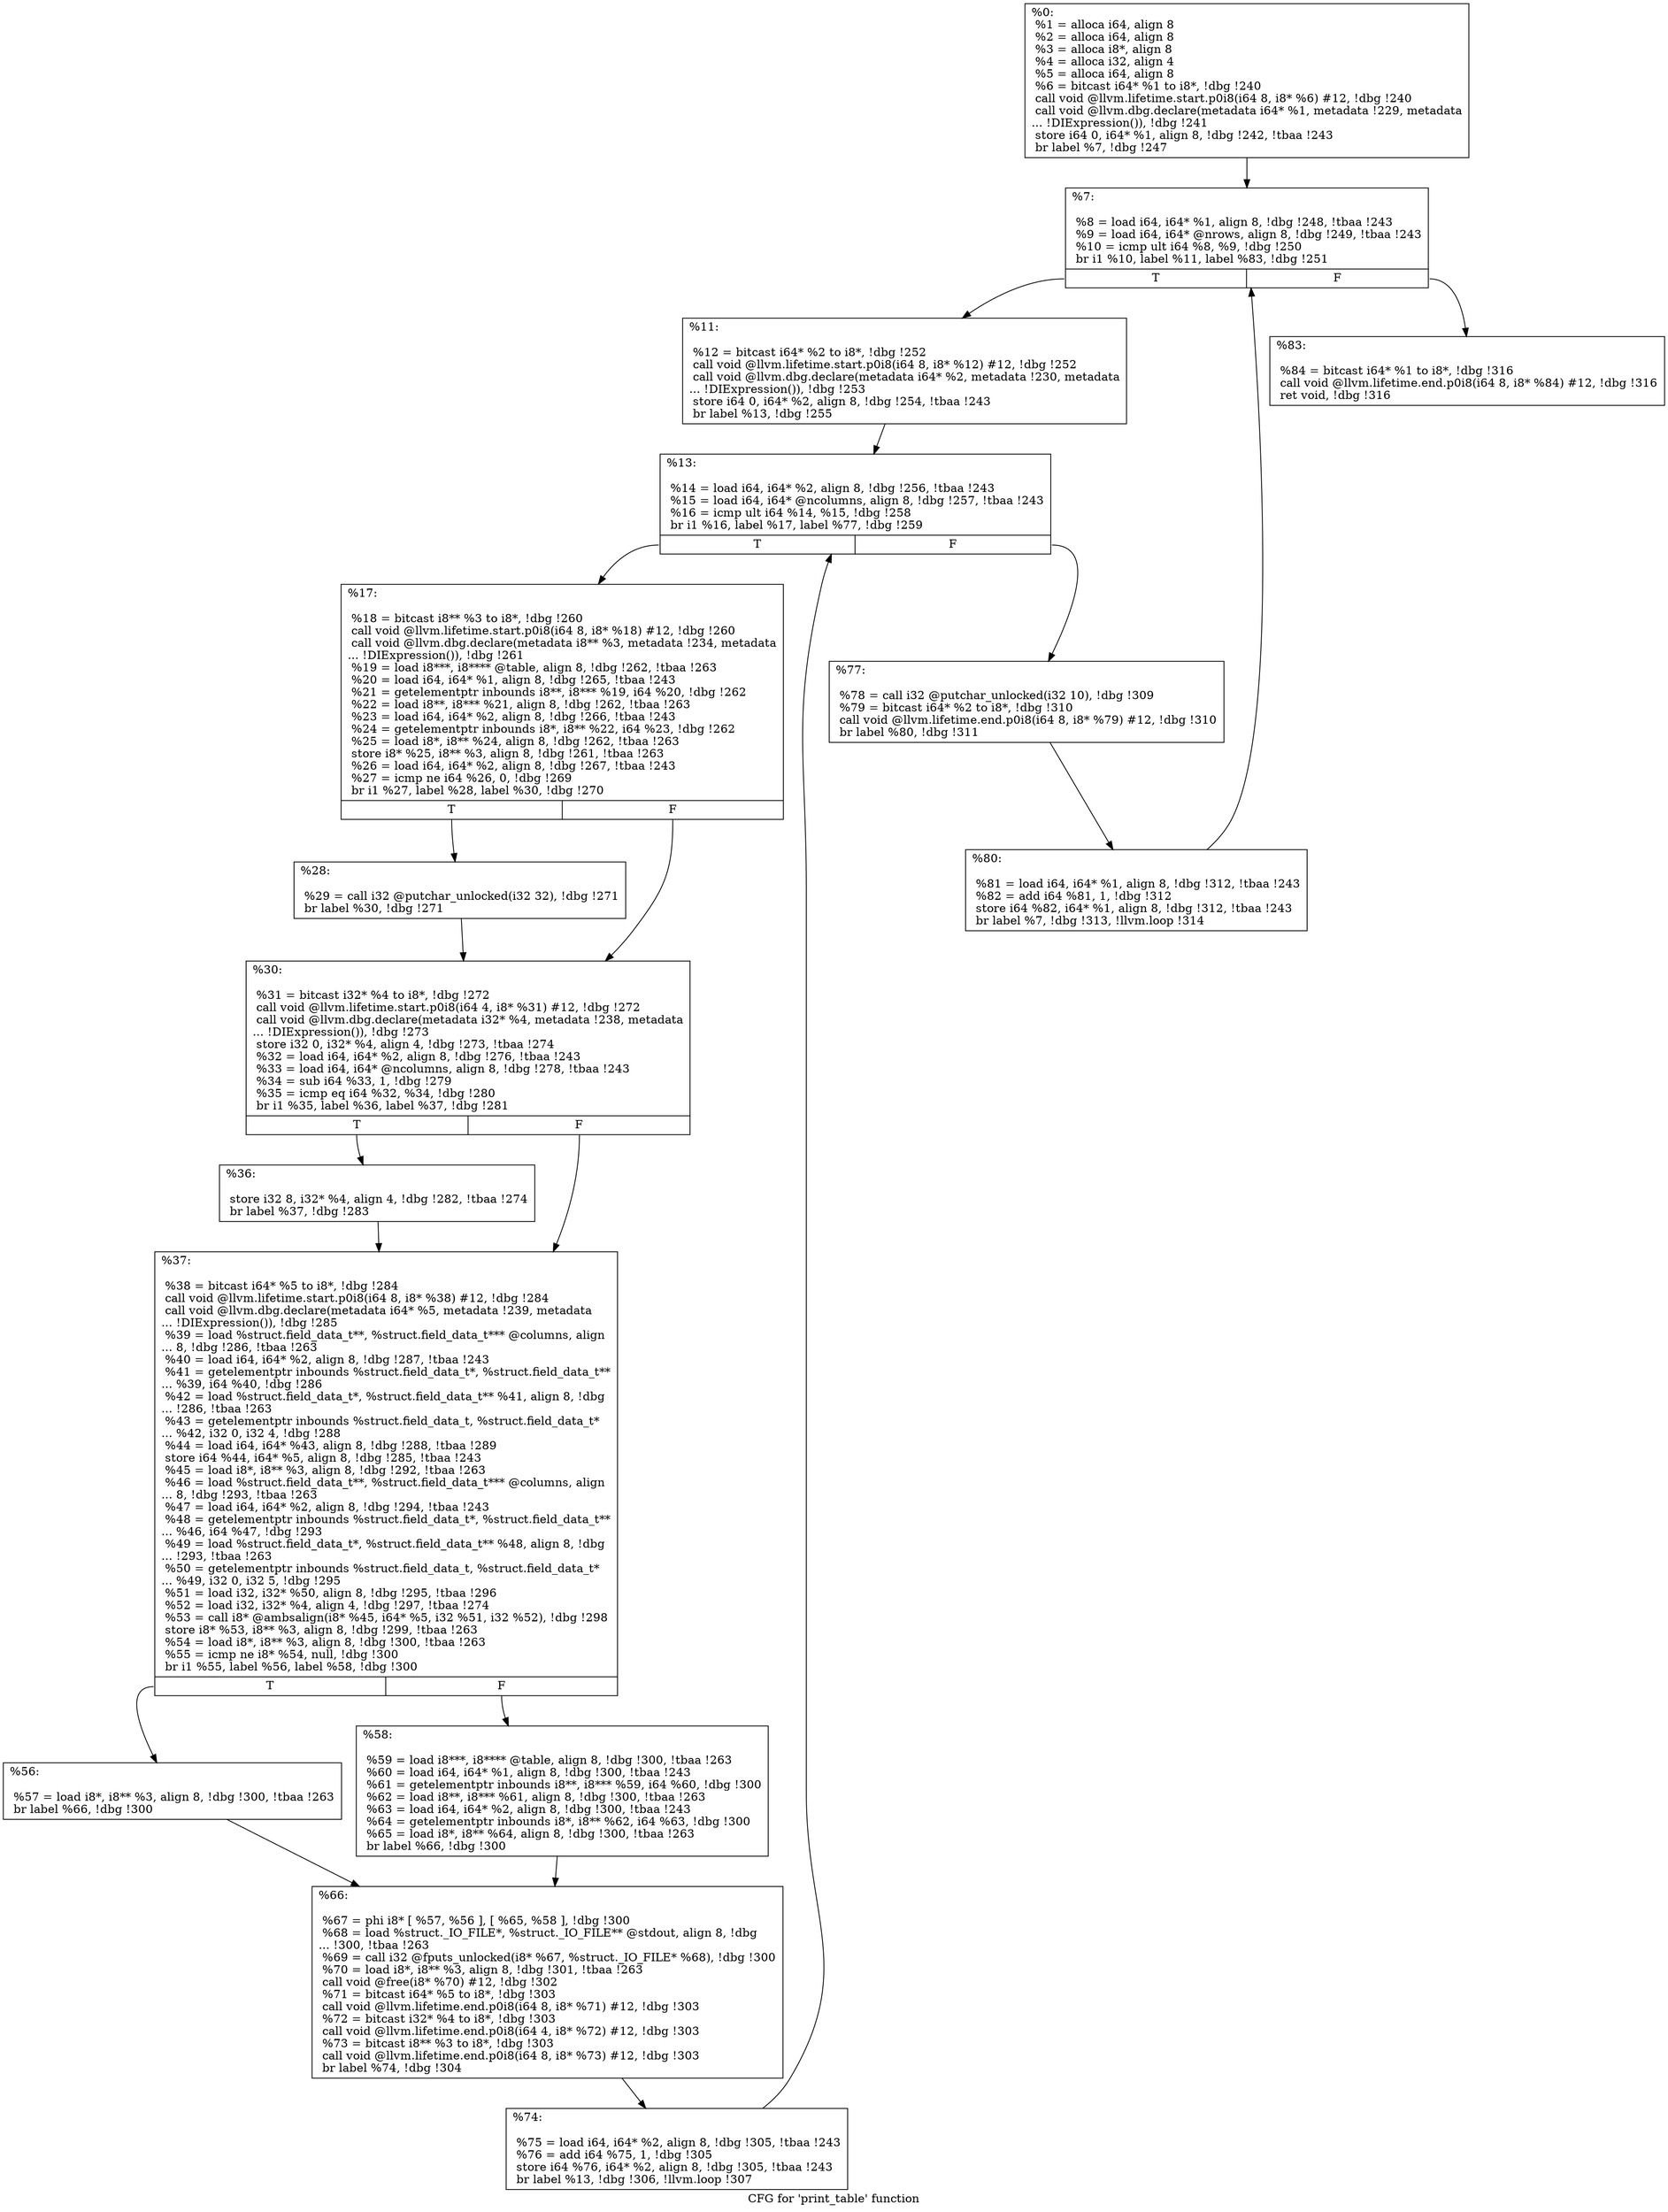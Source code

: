 digraph "CFG for 'print_table' function" {
	label="CFG for 'print_table' function";

	Node0xcc3050 [shape=record,label="{%0:\l  %1 = alloca i64, align 8\l  %2 = alloca i64, align 8\l  %3 = alloca i8*, align 8\l  %4 = alloca i32, align 4\l  %5 = alloca i64, align 8\l  %6 = bitcast i64* %1 to i8*, !dbg !240\l  call void @llvm.lifetime.start.p0i8(i64 8, i8* %6) #12, !dbg !240\l  call void @llvm.dbg.declare(metadata i64* %1, metadata !229, metadata\l... !DIExpression()), !dbg !241\l  store i64 0, i64* %1, align 8, !dbg !242, !tbaa !243\l  br label %7, !dbg !247\l}"];
	Node0xcc3050 -> Node0xcc3130;
	Node0xcc3130 [shape=record,label="{%7:\l\l  %8 = load i64, i64* %1, align 8, !dbg !248, !tbaa !243\l  %9 = load i64, i64* @nrows, align 8, !dbg !249, !tbaa !243\l  %10 = icmp ult i64 %8, %9, !dbg !250\l  br i1 %10, label %11, label %83, !dbg !251\l|{<s0>T|<s1>F}}"];
	Node0xcc3130:s0 -> Node0xcc3180;
	Node0xcc3130:s1 -> Node0xcc3590;
	Node0xcc3180 [shape=record,label="{%11:\l\l  %12 = bitcast i64* %2 to i8*, !dbg !252\l  call void @llvm.lifetime.start.p0i8(i64 8, i8* %12) #12, !dbg !252\l  call void @llvm.dbg.declare(metadata i64* %2, metadata !230, metadata\l... !DIExpression()), !dbg !253\l  store i64 0, i64* %2, align 8, !dbg !254, !tbaa !243\l  br label %13, !dbg !255\l}"];
	Node0xcc3180 -> Node0xcc31d0;
	Node0xcc31d0 [shape=record,label="{%13:\l\l  %14 = load i64, i64* %2, align 8, !dbg !256, !tbaa !243\l  %15 = load i64, i64* @ncolumns, align 8, !dbg !257, !tbaa !243\l  %16 = icmp ult i64 %14, %15, !dbg !258\l  br i1 %16, label %17, label %77, !dbg !259\l|{<s0>T|<s1>F}}"];
	Node0xcc31d0:s0 -> Node0xcc3220;
	Node0xcc31d0:s1 -> Node0xcc34f0;
	Node0xcc3220 [shape=record,label="{%17:\l\l  %18 = bitcast i8** %3 to i8*, !dbg !260\l  call void @llvm.lifetime.start.p0i8(i64 8, i8* %18) #12, !dbg !260\l  call void @llvm.dbg.declare(metadata i8** %3, metadata !234, metadata\l... !DIExpression()), !dbg !261\l  %19 = load i8***, i8**** @table, align 8, !dbg !262, !tbaa !263\l  %20 = load i64, i64* %1, align 8, !dbg !265, !tbaa !243\l  %21 = getelementptr inbounds i8**, i8*** %19, i64 %20, !dbg !262\l  %22 = load i8**, i8*** %21, align 8, !dbg !262, !tbaa !263\l  %23 = load i64, i64* %2, align 8, !dbg !266, !tbaa !243\l  %24 = getelementptr inbounds i8*, i8** %22, i64 %23, !dbg !262\l  %25 = load i8*, i8** %24, align 8, !dbg !262, !tbaa !263\l  store i8* %25, i8** %3, align 8, !dbg !261, !tbaa !263\l  %26 = load i64, i64* %2, align 8, !dbg !267, !tbaa !243\l  %27 = icmp ne i64 %26, 0, !dbg !269\l  br i1 %27, label %28, label %30, !dbg !270\l|{<s0>T|<s1>F}}"];
	Node0xcc3220:s0 -> Node0xcc3270;
	Node0xcc3220:s1 -> Node0xcc32c0;
	Node0xcc3270 [shape=record,label="{%28:\l\l  %29 = call i32 @putchar_unlocked(i32 32), !dbg !271\l  br label %30, !dbg !271\l}"];
	Node0xcc3270 -> Node0xcc32c0;
	Node0xcc32c0 [shape=record,label="{%30:\l\l  %31 = bitcast i32* %4 to i8*, !dbg !272\l  call void @llvm.lifetime.start.p0i8(i64 4, i8* %31) #12, !dbg !272\l  call void @llvm.dbg.declare(metadata i32* %4, metadata !238, metadata\l... !DIExpression()), !dbg !273\l  store i32 0, i32* %4, align 4, !dbg !273, !tbaa !274\l  %32 = load i64, i64* %2, align 8, !dbg !276, !tbaa !243\l  %33 = load i64, i64* @ncolumns, align 8, !dbg !278, !tbaa !243\l  %34 = sub i64 %33, 1, !dbg !279\l  %35 = icmp eq i64 %32, %34, !dbg !280\l  br i1 %35, label %36, label %37, !dbg !281\l|{<s0>T|<s1>F}}"];
	Node0xcc32c0:s0 -> Node0xcc3310;
	Node0xcc32c0:s1 -> Node0xcc3360;
	Node0xcc3310 [shape=record,label="{%36:\l\l  store i32 8, i32* %4, align 4, !dbg !282, !tbaa !274\l  br label %37, !dbg !283\l}"];
	Node0xcc3310 -> Node0xcc3360;
	Node0xcc3360 [shape=record,label="{%37:\l\l  %38 = bitcast i64* %5 to i8*, !dbg !284\l  call void @llvm.lifetime.start.p0i8(i64 8, i8* %38) #12, !dbg !284\l  call void @llvm.dbg.declare(metadata i64* %5, metadata !239, metadata\l... !DIExpression()), !dbg !285\l  %39 = load %struct.field_data_t**, %struct.field_data_t*** @columns, align\l... 8, !dbg !286, !tbaa !263\l  %40 = load i64, i64* %2, align 8, !dbg !287, !tbaa !243\l  %41 = getelementptr inbounds %struct.field_data_t*, %struct.field_data_t**\l... %39, i64 %40, !dbg !286\l  %42 = load %struct.field_data_t*, %struct.field_data_t** %41, align 8, !dbg\l... !286, !tbaa !263\l  %43 = getelementptr inbounds %struct.field_data_t, %struct.field_data_t*\l... %42, i32 0, i32 4, !dbg !288\l  %44 = load i64, i64* %43, align 8, !dbg !288, !tbaa !289\l  store i64 %44, i64* %5, align 8, !dbg !285, !tbaa !243\l  %45 = load i8*, i8** %3, align 8, !dbg !292, !tbaa !263\l  %46 = load %struct.field_data_t**, %struct.field_data_t*** @columns, align\l... 8, !dbg !293, !tbaa !263\l  %47 = load i64, i64* %2, align 8, !dbg !294, !tbaa !243\l  %48 = getelementptr inbounds %struct.field_data_t*, %struct.field_data_t**\l... %46, i64 %47, !dbg !293\l  %49 = load %struct.field_data_t*, %struct.field_data_t** %48, align 8, !dbg\l... !293, !tbaa !263\l  %50 = getelementptr inbounds %struct.field_data_t, %struct.field_data_t*\l... %49, i32 0, i32 5, !dbg !295\l  %51 = load i32, i32* %50, align 8, !dbg !295, !tbaa !296\l  %52 = load i32, i32* %4, align 4, !dbg !297, !tbaa !274\l  %53 = call i8* @ambsalign(i8* %45, i64* %5, i32 %51, i32 %52), !dbg !298\l  store i8* %53, i8** %3, align 8, !dbg !299, !tbaa !263\l  %54 = load i8*, i8** %3, align 8, !dbg !300, !tbaa !263\l  %55 = icmp ne i8* %54, null, !dbg !300\l  br i1 %55, label %56, label %58, !dbg !300\l|{<s0>T|<s1>F}}"];
	Node0xcc3360:s0 -> Node0xcc33b0;
	Node0xcc3360:s1 -> Node0xcc3400;
	Node0xcc33b0 [shape=record,label="{%56:\l\l  %57 = load i8*, i8** %3, align 8, !dbg !300, !tbaa !263\l  br label %66, !dbg !300\l}"];
	Node0xcc33b0 -> Node0xcc3450;
	Node0xcc3400 [shape=record,label="{%58:\l\l  %59 = load i8***, i8**** @table, align 8, !dbg !300, !tbaa !263\l  %60 = load i64, i64* %1, align 8, !dbg !300, !tbaa !243\l  %61 = getelementptr inbounds i8**, i8*** %59, i64 %60, !dbg !300\l  %62 = load i8**, i8*** %61, align 8, !dbg !300, !tbaa !263\l  %63 = load i64, i64* %2, align 8, !dbg !300, !tbaa !243\l  %64 = getelementptr inbounds i8*, i8** %62, i64 %63, !dbg !300\l  %65 = load i8*, i8** %64, align 8, !dbg !300, !tbaa !263\l  br label %66, !dbg !300\l}"];
	Node0xcc3400 -> Node0xcc3450;
	Node0xcc3450 [shape=record,label="{%66:\l\l  %67 = phi i8* [ %57, %56 ], [ %65, %58 ], !dbg !300\l  %68 = load %struct._IO_FILE*, %struct._IO_FILE** @stdout, align 8, !dbg\l... !300, !tbaa !263\l  %69 = call i32 @fputs_unlocked(i8* %67, %struct._IO_FILE* %68), !dbg !300\l  %70 = load i8*, i8** %3, align 8, !dbg !301, !tbaa !263\l  call void @free(i8* %70) #12, !dbg !302\l  %71 = bitcast i64* %5 to i8*, !dbg !303\l  call void @llvm.lifetime.end.p0i8(i64 8, i8* %71) #12, !dbg !303\l  %72 = bitcast i32* %4 to i8*, !dbg !303\l  call void @llvm.lifetime.end.p0i8(i64 4, i8* %72) #12, !dbg !303\l  %73 = bitcast i8** %3 to i8*, !dbg !303\l  call void @llvm.lifetime.end.p0i8(i64 8, i8* %73) #12, !dbg !303\l  br label %74, !dbg !304\l}"];
	Node0xcc3450 -> Node0xcc34a0;
	Node0xcc34a0 [shape=record,label="{%74:\l\l  %75 = load i64, i64* %2, align 8, !dbg !305, !tbaa !243\l  %76 = add i64 %75, 1, !dbg !305\l  store i64 %76, i64* %2, align 8, !dbg !305, !tbaa !243\l  br label %13, !dbg !306, !llvm.loop !307\l}"];
	Node0xcc34a0 -> Node0xcc31d0;
	Node0xcc34f0 [shape=record,label="{%77:\l\l  %78 = call i32 @putchar_unlocked(i32 10), !dbg !309\l  %79 = bitcast i64* %2 to i8*, !dbg !310\l  call void @llvm.lifetime.end.p0i8(i64 8, i8* %79) #12, !dbg !310\l  br label %80, !dbg !311\l}"];
	Node0xcc34f0 -> Node0xcc3540;
	Node0xcc3540 [shape=record,label="{%80:\l\l  %81 = load i64, i64* %1, align 8, !dbg !312, !tbaa !243\l  %82 = add i64 %81, 1, !dbg !312\l  store i64 %82, i64* %1, align 8, !dbg !312, !tbaa !243\l  br label %7, !dbg !313, !llvm.loop !314\l}"];
	Node0xcc3540 -> Node0xcc3130;
	Node0xcc3590 [shape=record,label="{%83:\l\l  %84 = bitcast i64* %1 to i8*, !dbg !316\l  call void @llvm.lifetime.end.p0i8(i64 8, i8* %84) #12, !dbg !316\l  ret void, !dbg !316\l}"];
}
